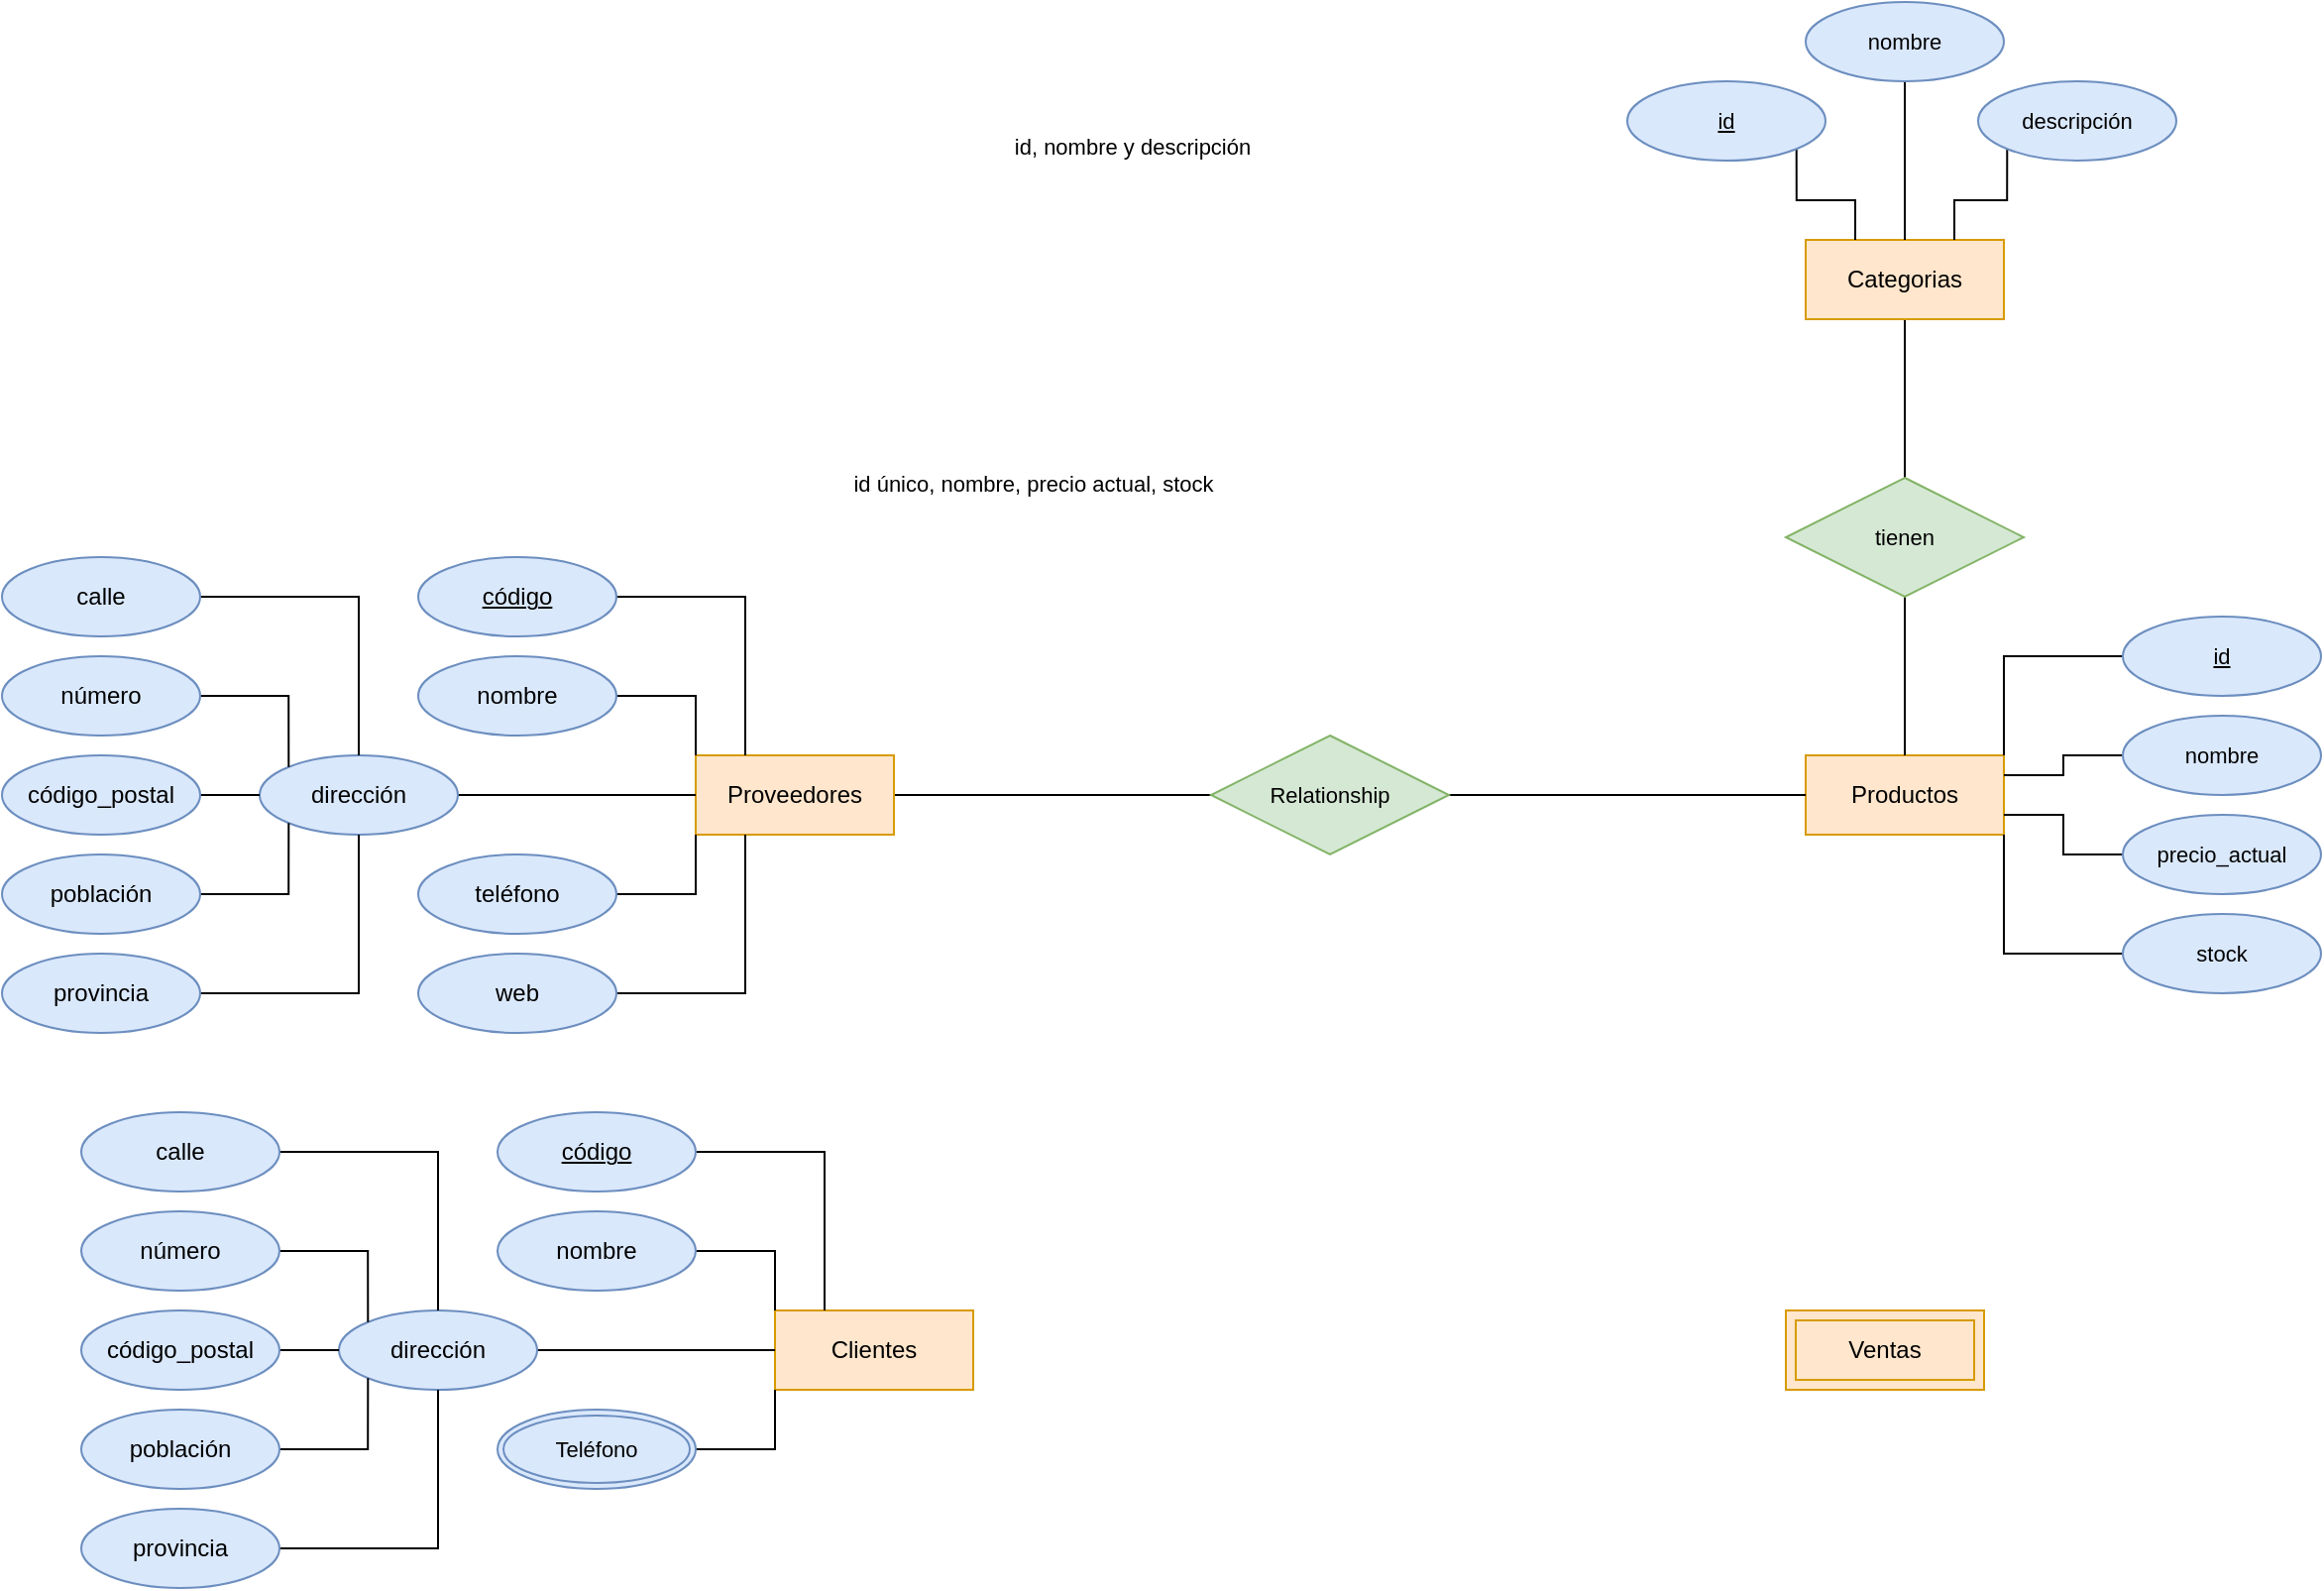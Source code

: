 <mxfile version="22.1.5" type="github">
  <diagram name="Página-1" id="aUQhiJRNW4-tM3lH27NO">
    <mxGraphModel dx="2069" dy="2000" grid="1" gridSize="10" guides="1" tooltips="1" connect="1" arrows="1" fold="1" page="1" pageScale="1" pageWidth="827" pageHeight="1169" math="0" shadow="0">
      <root>
        <mxCell id="0" />
        <mxCell id="1" parent="0" />
        <mxCell id="cgoTvjRIrxcL02AYCNGv-87" style="edgeStyle=orthogonalEdgeStyle;shape=connector;rounded=0;orthogonalLoop=1;jettySize=auto;html=1;exitX=1;exitY=0.5;exitDx=0;exitDy=0;entryX=0;entryY=0.5;entryDx=0;entryDy=0;labelBackgroundColor=default;strokeColor=default;align=center;verticalAlign=middle;fontFamily=Helvetica;fontSize=11;fontColor=default;endArrow=none;endFill=0;" edge="1" parent="1" source="cgoTvjRIrxcL02AYCNGv-2" target="cgoTvjRIrxcL02AYCNGv-86">
          <mxGeometry relative="1" as="geometry" />
        </mxCell>
        <mxCell id="cgoTvjRIrxcL02AYCNGv-2" value="Proveedores" style="whiteSpace=wrap;html=1;align=center;fillColor=#ffe6cc;strokeColor=#d79b00;" vertex="1" parent="1">
          <mxGeometry x="80" y="190" width="100" height="40" as="geometry" />
        </mxCell>
        <mxCell id="cgoTvjRIrxcL02AYCNGv-5" value="Productos" style="whiteSpace=wrap;html=1;align=center;fillColor=#ffe6cc;strokeColor=#d79b00;" vertex="1" parent="1">
          <mxGeometry x="640" y="190" width="100" height="40" as="geometry" />
        </mxCell>
        <mxCell id="cgoTvjRIrxcL02AYCNGv-6" value="Ventas" style="shape=ext;margin=3;double=1;whiteSpace=wrap;html=1;align=center;fillColor=#ffe6cc;strokeColor=#d79b00;" vertex="1" parent="1">
          <mxGeometry x="630" y="470" width="100" height="40" as="geometry" />
        </mxCell>
        <mxCell id="cgoTvjRIrxcL02AYCNGv-13" style="edgeStyle=orthogonalEdgeStyle;rounded=0;orthogonalLoop=1;jettySize=auto;html=1;exitX=1;exitY=0.5;exitDx=0;exitDy=0;entryX=0.25;entryY=0;entryDx=0;entryDy=0;endArrow=none;endFill=0;" edge="1" parent="1" source="cgoTvjRIrxcL02AYCNGv-8" target="cgoTvjRIrxcL02AYCNGv-2">
          <mxGeometry relative="1" as="geometry" />
        </mxCell>
        <mxCell id="cgoTvjRIrxcL02AYCNGv-8" value="código" style="ellipse;whiteSpace=wrap;html=1;align=center;fillColor=#dae8fc;strokeColor=#6c8ebf;fontStyle=4" vertex="1" parent="1">
          <mxGeometry x="-60" y="90" width="100" height="40" as="geometry" />
        </mxCell>
        <mxCell id="cgoTvjRIrxcL02AYCNGv-15" style="edgeStyle=orthogonalEdgeStyle;shape=connector;rounded=0;orthogonalLoop=1;jettySize=auto;html=1;exitX=1;exitY=0.5;exitDx=0;exitDy=0;entryX=0;entryY=0;entryDx=0;entryDy=0;labelBackgroundColor=default;strokeColor=default;align=center;verticalAlign=middle;fontFamily=Helvetica;fontSize=11;fontColor=default;endArrow=none;endFill=0;" edge="1" parent="1" source="cgoTvjRIrxcL02AYCNGv-9" target="cgoTvjRIrxcL02AYCNGv-2">
          <mxGeometry relative="1" as="geometry" />
        </mxCell>
        <mxCell id="cgoTvjRIrxcL02AYCNGv-9" value="nombre" style="ellipse;whiteSpace=wrap;html=1;align=center;fillColor=#dae8fc;strokeColor=#6c8ebf;" vertex="1" parent="1">
          <mxGeometry x="-60" y="140" width="100" height="40" as="geometry" />
        </mxCell>
        <mxCell id="cgoTvjRIrxcL02AYCNGv-17" style="edgeStyle=orthogonalEdgeStyle;shape=connector;rounded=0;orthogonalLoop=1;jettySize=auto;html=1;exitX=1;exitY=0.5;exitDx=0;exitDy=0;entryX=0;entryY=1;entryDx=0;entryDy=0;labelBackgroundColor=default;strokeColor=default;align=center;verticalAlign=middle;fontFamily=Helvetica;fontSize=11;fontColor=default;endArrow=none;endFill=0;" edge="1" parent="1" source="cgoTvjRIrxcL02AYCNGv-10" target="cgoTvjRIrxcL02AYCNGv-2">
          <mxGeometry relative="1" as="geometry" />
        </mxCell>
        <mxCell id="cgoTvjRIrxcL02AYCNGv-10" value="teléfono" style="ellipse;whiteSpace=wrap;html=1;align=center;fillColor=#dae8fc;strokeColor=#6c8ebf;" vertex="1" parent="1">
          <mxGeometry x="-60" y="240" width="100" height="40" as="geometry" />
        </mxCell>
        <mxCell id="cgoTvjRIrxcL02AYCNGv-16" style="edgeStyle=orthogonalEdgeStyle;shape=connector;rounded=0;orthogonalLoop=1;jettySize=auto;html=1;exitX=1;exitY=0.5;exitDx=0;exitDy=0;entryX=0;entryY=0.5;entryDx=0;entryDy=0;labelBackgroundColor=default;strokeColor=default;align=center;verticalAlign=middle;fontFamily=Helvetica;fontSize=11;fontColor=default;endArrow=none;endFill=0;" edge="1" parent="1" source="cgoTvjRIrxcL02AYCNGv-11" target="cgoTvjRIrxcL02AYCNGv-2">
          <mxGeometry relative="1" as="geometry" />
        </mxCell>
        <mxCell id="cgoTvjRIrxcL02AYCNGv-11" value="dirección" style="ellipse;whiteSpace=wrap;html=1;align=center;fillColor=#dae8fc;strokeColor=#6c8ebf;" vertex="1" parent="1">
          <mxGeometry x="-140" y="190" width="100" height="40" as="geometry" />
        </mxCell>
        <mxCell id="cgoTvjRIrxcL02AYCNGv-18" style="edgeStyle=orthogonalEdgeStyle;shape=connector;rounded=0;orthogonalLoop=1;jettySize=auto;html=1;exitX=1;exitY=0.5;exitDx=0;exitDy=0;entryX=0.25;entryY=1;entryDx=0;entryDy=0;labelBackgroundColor=default;strokeColor=default;align=center;verticalAlign=middle;fontFamily=Helvetica;fontSize=11;fontColor=default;endArrow=none;endFill=0;" edge="1" parent="1" source="cgoTvjRIrxcL02AYCNGv-12" target="cgoTvjRIrxcL02AYCNGv-2">
          <mxGeometry relative="1" as="geometry" />
        </mxCell>
        <mxCell id="cgoTvjRIrxcL02AYCNGv-12" value="web" style="ellipse;whiteSpace=wrap;html=1;align=center;fillColor=#dae8fc;strokeColor=#6c8ebf;" vertex="1" parent="1">
          <mxGeometry x="-60" y="290" width="100" height="40" as="geometry" />
        </mxCell>
        <mxCell id="cgoTvjRIrxcL02AYCNGv-28" style="edgeStyle=orthogonalEdgeStyle;shape=connector;rounded=0;orthogonalLoop=1;jettySize=auto;html=1;exitX=1;exitY=0.5;exitDx=0;exitDy=0;entryX=0.5;entryY=0;entryDx=0;entryDy=0;labelBackgroundColor=default;strokeColor=default;align=center;verticalAlign=middle;fontFamily=Helvetica;fontSize=11;fontColor=default;endArrow=none;endFill=0;" edge="1" parent="1" source="cgoTvjRIrxcL02AYCNGv-20" target="cgoTvjRIrxcL02AYCNGv-11">
          <mxGeometry relative="1" as="geometry" />
        </mxCell>
        <mxCell id="cgoTvjRIrxcL02AYCNGv-20" value="calle" style="ellipse;whiteSpace=wrap;html=1;align=center;fillColor=#dae8fc;strokeColor=#6c8ebf;" vertex="1" parent="1">
          <mxGeometry x="-270" y="90" width="100" height="40" as="geometry" />
        </mxCell>
        <mxCell id="cgoTvjRIrxcL02AYCNGv-31" style="edgeStyle=orthogonalEdgeStyle;shape=connector;rounded=0;orthogonalLoop=1;jettySize=auto;html=1;exitX=1;exitY=0.5;exitDx=0;exitDy=0;entryX=0;entryY=0;entryDx=0;entryDy=0;labelBackgroundColor=default;strokeColor=default;align=center;verticalAlign=middle;fontFamily=Helvetica;fontSize=11;fontColor=default;endArrow=none;endFill=0;" edge="1" parent="1" source="cgoTvjRIrxcL02AYCNGv-21" target="cgoTvjRIrxcL02AYCNGv-11">
          <mxGeometry relative="1" as="geometry" />
        </mxCell>
        <mxCell id="cgoTvjRIrxcL02AYCNGv-21" value="número" style="ellipse;whiteSpace=wrap;html=1;align=center;fillColor=#dae8fc;strokeColor=#6c8ebf;" vertex="1" parent="1">
          <mxGeometry x="-270" y="140" width="100" height="40" as="geometry" />
        </mxCell>
        <mxCell id="cgoTvjRIrxcL02AYCNGv-32" style="edgeStyle=orthogonalEdgeStyle;shape=connector;rounded=0;orthogonalLoop=1;jettySize=auto;html=1;exitX=1;exitY=0.5;exitDx=0;exitDy=0;entryX=0;entryY=0.5;entryDx=0;entryDy=0;labelBackgroundColor=default;strokeColor=default;align=center;verticalAlign=middle;fontFamily=Helvetica;fontSize=11;fontColor=default;endArrow=none;endFill=0;" edge="1" parent="1" source="cgoTvjRIrxcL02AYCNGv-22" target="cgoTvjRIrxcL02AYCNGv-11">
          <mxGeometry relative="1" as="geometry" />
        </mxCell>
        <mxCell id="cgoTvjRIrxcL02AYCNGv-22" value="código_postal" style="ellipse;whiteSpace=wrap;html=1;align=center;fillColor=#dae8fc;strokeColor=#6c8ebf;" vertex="1" parent="1">
          <mxGeometry x="-270" y="190" width="100" height="40" as="geometry" />
        </mxCell>
        <mxCell id="cgoTvjRIrxcL02AYCNGv-30" style="edgeStyle=orthogonalEdgeStyle;shape=connector;rounded=0;orthogonalLoop=1;jettySize=auto;html=1;exitX=1;exitY=0.5;exitDx=0;exitDy=0;entryX=0;entryY=1;entryDx=0;entryDy=0;labelBackgroundColor=default;strokeColor=default;align=center;verticalAlign=middle;fontFamily=Helvetica;fontSize=11;fontColor=default;endArrow=none;endFill=0;" edge="1" parent="1" source="cgoTvjRIrxcL02AYCNGv-23" target="cgoTvjRIrxcL02AYCNGv-11">
          <mxGeometry relative="1" as="geometry" />
        </mxCell>
        <mxCell id="cgoTvjRIrxcL02AYCNGv-23" value="población" style="ellipse;whiteSpace=wrap;html=1;align=center;fillColor=#dae8fc;strokeColor=#6c8ebf;" vertex="1" parent="1">
          <mxGeometry x="-270" y="240" width="100" height="40" as="geometry" />
        </mxCell>
        <mxCell id="cgoTvjRIrxcL02AYCNGv-29" style="edgeStyle=orthogonalEdgeStyle;shape=connector;rounded=0;orthogonalLoop=1;jettySize=auto;html=1;exitX=1;exitY=0.5;exitDx=0;exitDy=0;entryX=0.5;entryY=1;entryDx=0;entryDy=0;labelBackgroundColor=default;strokeColor=default;align=center;verticalAlign=middle;fontFamily=Helvetica;fontSize=11;fontColor=default;endArrow=none;endFill=0;" edge="1" parent="1" source="cgoTvjRIrxcL02AYCNGv-24" target="cgoTvjRIrxcL02AYCNGv-11">
          <mxGeometry relative="1" as="geometry" />
        </mxCell>
        <mxCell id="cgoTvjRIrxcL02AYCNGv-24" value="provincia" style="ellipse;whiteSpace=wrap;html=1;align=center;fillColor=#dae8fc;strokeColor=#6c8ebf;" vertex="1" parent="1">
          <mxGeometry x="-270" y="290" width="100" height="40" as="geometry" />
        </mxCell>
        <mxCell id="cgoTvjRIrxcL02AYCNGv-49" value="Clientes" style="whiteSpace=wrap;html=1;align=center;fillColor=#ffe6cc;strokeColor=#d79b00;" vertex="1" parent="1">
          <mxGeometry x="120" y="470" width="100" height="40" as="geometry" />
        </mxCell>
        <mxCell id="cgoTvjRIrxcL02AYCNGv-50" style="edgeStyle=orthogonalEdgeStyle;rounded=0;orthogonalLoop=1;jettySize=auto;html=1;exitX=1;exitY=0.5;exitDx=0;exitDy=0;entryX=0.25;entryY=0;entryDx=0;entryDy=0;endArrow=none;endFill=0;" edge="1" parent="1" source="cgoTvjRIrxcL02AYCNGv-51" target="cgoTvjRIrxcL02AYCNGv-49">
          <mxGeometry relative="1" as="geometry" />
        </mxCell>
        <mxCell id="cgoTvjRIrxcL02AYCNGv-51" value="código" style="ellipse;whiteSpace=wrap;html=1;align=center;fillColor=#dae8fc;strokeColor=#6c8ebf;fontStyle=4" vertex="1" parent="1">
          <mxGeometry x="-20" y="370" width="100" height="40" as="geometry" />
        </mxCell>
        <mxCell id="cgoTvjRIrxcL02AYCNGv-52" style="edgeStyle=orthogonalEdgeStyle;shape=connector;rounded=0;orthogonalLoop=1;jettySize=auto;html=1;exitX=1;exitY=0.5;exitDx=0;exitDy=0;entryX=0;entryY=0;entryDx=0;entryDy=0;labelBackgroundColor=default;strokeColor=default;align=center;verticalAlign=middle;fontFamily=Helvetica;fontSize=11;fontColor=default;endArrow=none;endFill=0;" edge="1" parent="1" source="cgoTvjRIrxcL02AYCNGv-53" target="cgoTvjRIrxcL02AYCNGv-49">
          <mxGeometry relative="1" as="geometry" />
        </mxCell>
        <mxCell id="cgoTvjRIrxcL02AYCNGv-53" value="nombre" style="ellipse;whiteSpace=wrap;html=1;align=center;fillColor=#dae8fc;strokeColor=#6c8ebf;" vertex="1" parent="1">
          <mxGeometry x="-20" y="420" width="100" height="40" as="geometry" />
        </mxCell>
        <mxCell id="cgoTvjRIrxcL02AYCNGv-56" style="edgeStyle=orthogonalEdgeStyle;shape=connector;rounded=0;orthogonalLoop=1;jettySize=auto;html=1;exitX=1;exitY=0.5;exitDx=0;exitDy=0;entryX=0;entryY=0.5;entryDx=0;entryDy=0;labelBackgroundColor=default;strokeColor=default;align=center;verticalAlign=middle;fontFamily=Helvetica;fontSize=11;fontColor=default;endArrow=none;endFill=0;" edge="1" parent="1" source="cgoTvjRIrxcL02AYCNGv-57" target="cgoTvjRIrxcL02AYCNGv-49">
          <mxGeometry relative="1" as="geometry" />
        </mxCell>
        <mxCell id="cgoTvjRIrxcL02AYCNGv-57" value="dirección" style="ellipse;whiteSpace=wrap;html=1;align=center;fillColor=#dae8fc;strokeColor=#6c8ebf;" vertex="1" parent="1">
          <mxGeometry x="-100" y="470" width="100" height="40" as="geometry" />
        </mxCell>
        <mxCell id="cgoTvjRIrxcL02AYCNGv-60" style="edgeStyle=orthogonalEdgeStyle;shape=connector;rounded=0;orthogonalLoop=1;jettySize=auto;html=1;exitX=1;exitY=0.5;exitDx=0;exitDy=0;entryX=0.5;entryY=0;entryDx=0;entryDy=0;labelBackgroundColor=default;strokeColor=default;align=center;verticalAlign=middle;fontFamily=Helvetica;fontSize=11;fontColor=default;endArrow=none;endFill=0;" edge="1" parent="1" source="cgoTvjRIrxcL02AYCNGv-61" target="cgoTvjRIrxcL02AYCNGv-57">
          <mxGeometry relative="1" as="geometry" />
        </mxCell>
        <mxCell id="cgoTvjRIrxcL02AYCNGv-61" value="calle" style="ellipse;whiteSpace=wrap;html=1;align=center;fillColor=#dae8fc;strokeColor=#6c8ebf;" vertex="1" parent="1">
          <mxGeometry x="-230" y="370" width="100" height="40" as="geometry" />
        </mxCell>
        <mxCell id="cgoTvjRIrxcL02AYCNGv-62" style="edgeStyle=orthogonalEdgeStyle;shape=connector;rounded=0;orthogonalLoop=1;jettySize=auto;html=1;exitX=1;exitY=0.5;exitDx=0;exitDy=0;entryX=0;entryY=0;entryDx=0;entryDy=0;labelBackgroundColor=default;strokeColor=default;align=center;verticalAlign=middle;fontFamily=Helvetica;fontSize=11;fontColor=default;endArrow=none;endFill=0;" edge="1" parent="1" source="cgoTvjRIrxcL02AYCNGv-63" target="cgoTvjRIrxcL02AYCNGv-57">
          <mxGeometry relative="1" as="geometry" />
        </mxCell>
        <mxCell id="cgoTvjRIrxcL02AYCNGv-63" value="número" style="ellipse;whiteSpace=wrap;html=1;align=center;fillColor=#dae8fc;strokeColor=#6c8ebf;" vertex="1" parent="1">
          <mxGeometry x="-230" y="420" width="100" height="40" as="geometry" />
        </mxCell>
        <mxCell id="cgoTvjRIrxcL02AYCNGv-64" style="edgeStyle=orthogonalEdgeStyle;shape=connector;rounded=0;orthogonalLoop=1;jettySize=auto;html=1;exitX=1;exitY=0.5;exitDx=0;exitDy=0;entryX=0;entryY=0.5;entryDx=0;entryDy=0;labelBackgroundColor=default;strokeColor=default;align=center;verticalAlign=middle;fontFamily=Helvetica;fontSize=11;fontColor=default;endArrow=none;endFill=0;" edge="1" parent="1" source="cgoTvjRIrxcL02AYCNGv-65" target="cgoTvjRIrxcL02AYCNGv-57">
          <mxGeometry relative="1" as="geometry" />
        </mxCell>
        <mxCell id="cgoTvjRIrxcL02AYCNGv-65" value="código_postal" style="ellipse;whiteSpace=wrap;html=1;align=center;fillColor=#dae8fc;strokeColor=#6c8ebf;" vertex="1" parent="1">
          <mxGeometry x="-230" y="470" width="100" height="40" as="geometry" />
        </mxCell>
        <mxCell id="cgoTvjRIrxcL02AYCNGv-66" style="edgeStyle=orthogonalEdgeStyle;shape=connector;rounded=0;orthogonalLoop=1;jettySize=auto;html=1;exitX=1;exitY=0.5;exitDx=0;exitDy=0;entryX=0;entryY=1;entryDx=0;entryDy=0;labelBackgroundColor=default;strokeColor=default;align=center;verticalAlign=middle;fontFamily=Helvetica;fontSize=11;fontColor=default;endArrow=none;endFill=0;" edge="1" parent="1" source="cgoTvjRIrxcL02AYCNGv-67" target="cgoTvjRIrxcL02AYCNGv-57">
          <mxGeometry relative="1" as="geometry" />
        </mxCell>
        <mxCell id="cgoTvjRIrxcL02AYCNGv-67" value="población" style="ellipse;whiteSpace=wrap;html=1;align=center;fillColor=#dae8fc;strokeColor=#6c8ebf;" vertex="1" parent="1">
          <mxGeometry x="-230" y="520" width="100" height="40" as="geometry" />
        </mxCell>
        <mxCell id="cgoTvjRIrxcL02AYCNGv-68" style="edgeStyle=orthogonalEdgeStyle;shape=connector;rounded=0;orthogonalLoop=1;jettySize=auto;html=1;exitX=1;exitY=0.5;exitDx=0;exitDy=0;entryX=0.5;entryY=1;entryDx=0;entryDy=0;labelBackgroundColor=default;strokeColor=default;align=center;verticalAlign=middle;fontFamily=Helvetica;fontSize=11;fontColor=default;endArrow=none;endFill=0;" edge="1" parent="1" source="cgoTvjRIrxcL02AYCNGv-69" target="cgoTvjRIrxcL02AYCNGv-57">
          <mxGeometry relative="1" as="geometry" />
        </mxCell>
        <mxCell id="cgoTvjRIrxcL02AYCNGv-69" value="provincia" style="ellipse;whiteSpace=wrap;html=1;align=center;fillColor=#dae8fc;strokeColor=#6c8ebf;" vertex="1" parent="1">
          <mxGeometry x="-230" y="570" width="100" height="40" as="geometry" />
        </mxCell>
        <mxCell id="cgoTvjRIrxcL02AYCNGv-71" style="edgeStyle=orthogonalEdgeStyle;shape=connector;rounded=0;orthogonalLoop=1;jettySize=auto;html=1;exitX=1;exitY=0.5;exitDx=0;exitDy=0;entryX=0;entryY=1;entryDx=0;entryDy=0;labelBackgroundColor=default;strokeColor=default;align=center;verticalAlign=middle;fontFamily=Helvetica;fontSize=11;fontColor=default;endArrow=none;endFill=0;" edge="1" parent="1" source="cgoTvjRIrxcL02AYCNGv-70" target="cgoTvjRIrxcL02AYCNGv-49">
          <mxGeometry relative="1" as="geometry" />
        </mxCell>
        <mxCell id="cgoTvjRIrxcL02AYCNGv-70" value="Teléfono" style="ellipse;shape=doubleEllipse;margin=3;whiteSpace=wrap;html=1;align=center;fontFamily=Helvetica;fontSize=11;fillColor=#dae8fc;strokeColor=#6c8ebf;" vertex="1" parent="1">
          <mxGeometry x="-20" y="520" width="100" height="40" as="geometry" />
        </mxCell>
        <mxCell id="cgoTvjRIrxcL02AYCNGv-85" style="edgeStyle=orthogonalEdgeStyle;shape=connector;rounded=0;orthogonalLoop=1;jettySize=auto;html=1;exitX=0.5;exitY=1;exitDx=0;exitDy=0;entryX=0.5;entryY=0;entryDx=0;entryDy=0;labelBackgroundColor=default;strokeColor=default;align=center;verticalAlign=middle;fontFamily=Helvetica;fontSize=11;fontColor=default;endArrow=none;endFill=0;" edge="1" parent="1" source="cgoTvjRIrxcL02AYCNGv-72" target="cgoTvjRIrxcL02AYCNGv-83">
          <mxGeometry relative="1" as="geometry" />
        </mxCell>
        <mxCell id="cgoTvjRIrxcL02AYCNGv-72" value="Categorias" style="whiteSpace=wrap;html=1;align=center;fillColor=#ffe6cc;strokeColor=#d79b00;" vertex="1" parent="1">
          <mxGeometry x="640" y="-70" width="100" height="40" as="geometry" />
        </mxCell>
        <mxCell id="cgoTvjRIrxcL02AYCNGv-74" value="id único, nombre, precio actual, stock" style="text;html=1;align=center;verticalAlign=middle;resizable=0;points=[];autosize=1;strokeColor=none;fillColor=none;fontSize=11;fontFamily=Helvetica;fontColor=default;" vertex="1" parent="1">
          <mxGeometry x="145" y="38" width="210" height="30" as="geometry" />
        </mxCell>
        <mxCell id="cgoTvjRIrxcL02AYCNGv-79" style="edgeStyle=orthogonalEdgeStyle;shape=connector;rounded=0;orthogonalLoop=1;jettySize=auto;html=1;exitX=0;exitY=0.5;exitDx=0;exitDy=0;entryX=1;entryY=0;entryDx=0;entryDy=0;labelBackgroundColor=default;strokeColor=default;align=center;verticalAlign=middle;fontFamily=Helvetica;fontSize=11;fontColor=default;endArrow=none;endFill=0;" edge="1" parent="1" source="cgoTvjRIrxcL02AYCNGv-75" target="cgoTvjRIrxcL02AYCNGv-5">
          <mxGeometry relative="1" as="geometry" />
        </mxCell>
        <mxCell id="cgoTvjRIrxcL02AYCNGv-75" value="id" style="ellipse;whiteSpace=wrap;html=1;align=center;fontFamily=Helvetica;fontSize=11;fillColor=#dae8fc;strokeColor=#6c8ebf;fontStyle=4" vertex="1" parent="1">
          <mxGeometry x="800" y="120" width="100" height="40" as="geometry" />
        </mxCell>
        <mxCell id="cgoTvjRIrxcL02AYCNGv-80" style="edgeStyle=orthogonalEdgeStyle;shape=connector;rounded=0;orthogonalLoop=1;jettySize=auto;html=1;exitX=0;exitY=0.5;exitDx=0;exitDy=0;entryX=1;entryY=0.25;entryDx=0;entryDy=0;labelBackgroundColor=default;strokeColor=default;align=center;verticalAlign=middle;fontFamily=Helvetica;fontSize=11;fontColor=default;endArrow=none;endFill=0;" edge="1" parent="1" source="cgoTvjRIrxcL02AYCNGv-76" target="cgoTvjRIrxcL02AYCNGv-5">
          <mxGeometry relative="1" as="geometry" />
        </mxCell>
        <mxCell id="cgoTvjRIrxcL02AYCNGv-76" value="nombre" style="ellipse;whiteSpace=wrap;html=1;align=center;fontFamily=Helvetica;fontSize=11;fillColor=#dae8fc;strokeColor=#6c8ebf;" vertex="1" parent="1">
          <mxGeometry x="800" y="170" width="100" height="40" as="geometry" />
        </mxCell>
        <mxCell id="cgoTvjRIrxcL02AYCNGv-82" style="edgeStyle=orthogonalEdgeStyle;shape=connector;rounded=0;orthogonalLoop=1;jettySize=auto;html=1;exitX=0;exitY=0.5;exitDx=0;exitDy=0;entryX=1;entryY=1;entryDx=0;entryDy=0;labelBackgroundColor=default;strokeColor=default;align=center;verticalAlign=middle;fontFamily=Helvetica;fontSize=11;fontColor=default;endArrow=none;endFill=0;" edge="1" parent="1" source="cgoTvjRIrxcL02AYCNGv-77" target="cgoTvjRIrxcL02AYCNGv-5">
          <mxGeometry relative="1" as="geometry" />
        </mxCell>
        <mxCell id="cgoTvjRIrxcL02AYCNGv-77" value="stock" style="ellipse;whiteSpace=wrap;html=1;align=center;fontFamily=Helvetica;fontSize=11;fillColor=#dae8fc;strokeColor=#6c8ebf;" vertex="1" parent="1">
          <mxGeometry x="800" y="270" width="100" height="40" as="geometry" />
        </mxCell>
        <mxCell id="cgoTvjRIrxcL02AYCNGv-81" style="edgeStyle=orthogonalEdgeStyle;shape=connector;rounded=0;orthogonalLoop=1;jettySize=auto;html=1;exitX=0;exitY=0.5;exitDx=0;exitDy=0;entryX=1;entryY=0.75;entryDx=0;entryDy=0;labelBackgroundColor=default;strokeColor=default;align=center;verticalAlign=middle;fontFamily=Helvetica;fontSize=11;fontColor=default;endArrow=none;endFill=0;" edge="1" parent="1" source="cgoTvjRIrxcL02AYCNGv-78" target="cgoTvjRIrxcL02AYCNGv-5">
          <mxGeometry relative="1" as="geometry" />
        </mxCell>
        <mxCell id="cgoTvjRIrxcL02AYCNGv-78" value="precio_actual" style="ellipse;whiteSpace=wrap;html=1;align=center;fontFamily=Helvetica;fontSize=11;fillColor=#dae8fc;strokeColor=#6c8ebf;" vertex="1" parent="1">
          <mxGeometry x="800" y="220" width="100" height="40" as="geometry" />
        </mxCell>
        <mxCell id="cgoTvjRIrxcL02AYCNGv-84" style="edgeStyle=orthogonalEdgeStyle;shape=connector;rounded=0;orthogonalLoop=1;jettySize=auto;html=1;exitX=0.5;exitY=1;exitDx=0;exitDy=0;entryX=0.5;entryY=0;entryDx=0;entryDy=0;labelBackgroundColor=default;strokeColor=default;align=center;verticalAlign=middle;fontFamily=Helvetica;fontSize=11;fontColor=default;endArrow=none;endFill=0;" edge="1" parent="1" source="cgoTvjRIrxcL02AYCNGv-83" target="cgoTvjRIrxcL02AYCNGv-5">
          <mxGeometry relative="1" as="geometry" />
        </mxCell>
        <mxCell id="cgoTvjRIrxcL02AYCNGv-83" value="tienen" style="shape=rhombus;perimeter=rhombusPerimeter;whiteSpace=wrap;html=1;align=center;fontFamily=Helvetica;fontSize=11;fillColor=#d5e8d4;strokeColor=#82b366;" vertex="1" parent="1">
          <mxGeometry x="630" y="50" width="120" height="60" as="geometry" />
        </mxCell>
        <mxCell id="cgoTvjRIrxcL02AYCNGv-88" style="edgeStyle=orthogonalEdgeStyle;shape=connector;rounded=0;orthogonalLoop=1;jettySize=auto;html=1;exitX=1;exitY=0.5;exitDx=0;exitDy=0;entryX=0;entryY=0.5;entryDx=0;entryDy=0;labelBackgroundColor=default;strokeColor=default;align=center;verticalAlign=middle;fontFamily=Helvetica;fontSize=11;fontColor=default;endArrow=none;endFill=0;" edge="1" parent="1" source="cgoTvjRIrxcL02AYCNGv-86" target="cgoTvjRIrxcL02AYCNGv-5">
          <mxGeometry relative="1" as="geometry" />
        </mxCell>
        <mxCell id="cgoTvjRIrxcL02AYCNGv-86" value="Relationship" style="shape=rhombus;perimeter=rhombusPerimeter;whiteSpace=wrap;html=1;align=center;fontFamily=Helvetica;fontSize=11;fillColor=#d5e8d4;strokeColor=#82b366;" vertex="1" parent="1">
          <mxGeometry x="340" y="180" width="120" height="60" as="geometry" />
        </mxCell>
        <mxCell id="cgoTvjRIrxcL02AYCNGv-89" value="id, nombre y descripción" style="text;html=1;align=center;verticalAlign=middle;resizable=0;points=[];autosize=1;strokeColor=none;fillColor=none;fontSize=11;fontFamily=Helvetica;fontColor=default;" vertex="1" parent="1">
          <mxGeometry x="230" y="-132" width="140" height="30" as="geometry" />
        </mxCell>
        <mxCell id="cgoTvjRIrxcL02AYCNGv-102" style="edgeStyle=orthogonalEdgeStyle;shape=connector;rounded=0;orthogonalLoop=1;jettySize=auto;html=1;exitX=1;exitY=1;exitDx=0;exitDy=0;entryX=0.25;entryY=0;entryDx=0;entryDy=0;labelBackgroundColor=default;strokeColor=default;align=center;verticalAlign=middle;fontFamily=Helvetica;fontSize=11;fontColor=default;endArrow=none;endFill=0;" edge="1" parent="1" source="cgoTvjRIrxcL02AYCNGv-90" target="cgoTvjRIrxcL02AYCNGv-72">
          <mxGeometry relative="1" as="geometry" />
        </mxCell>
        <mxCell id="cgoTvjRIrxcL02AYCNGv-90" value="id" style="ellipse;whiteSpace=wrap;html=1;align=center;fontFamily=Helvetica;fontSize=11;fillColor=#dae8fc;strokeColor=#6c8ebf;fontStyle=4" vertex="1" parent="1">
          <mxGeometry x="550" y="-150" width="100" height="40" as="geometry" />
        </mxCell>
        <mxCell id="cgoTvjRIrxcL02AYCNGv-99" style="edgeStyle=orthogonalEdgeStyle;shape=connector;rounded=0;orthogonalLoop=1;jettySize=auto;html=1;exitX=0.5;exitY=1;exitDx=0;exitDy=0;entryX=0.5;entryY=0;entryDx=0;entryDy=0;labelBackgroundColor=default;strokeColor=default;align=center;verticalAlign=middle;fontFamily=Helvetica;fontSize=11;fontColor=default;endArrow=none;endFill=0;" edge="1" parent="1" source="cgoTvjRIrxcL02AYCNGv-91" target="cgoTvjRIrxcL02AYCNGv-72">
          <mxGeometry relative="1" as="geometry" />
        </mxCell>
        <mxCell id="cgoTvjRIrxcL02AYCNGv-91" value="nombre" style="ellipse;whiteSpace=wrap;html=1;align=center;fontFamily=Helvetica;fontSize=11;fillColor=#dae8fc;strokeColor=#6c8ebf;" vertex="1" parent="1">
          <mxGeometry x="640" y="-190" width="100" height="40" as="geometry" />
        </mxCell>
        <mxCell id="cgoTvjRIrxcL02AYCNGv-101" style="edgeStyle=orthogonalEdgeStyle;shape=connector;rounded=0;orthogonalLoop=1;jettySize=auto;html=1;exitX=0;exitY=1;exitDx=0;exitDy=0;entryX=0.75;entryY=0;entryDx=0;entryDy=0;labelBackgroundColor=default;strokeColor=default;align=center;verticalAlign=middle;fontFamily=Helvetica;fontSize=11;fontColor=default;endArrow=none;endFill=0;" edge="1" parent="1" source="cgoTvjRIrxcL02AYCNGv-92" target="cgoTvjRIrxcL02AYCNGv-72">
          <mxGeometry relative="1" as="geometry" />
        </mxCell>
        <mxCell id="cgoTvjRIrxcL02AYCNGv-92" value="descripción" style="ellipse;whiteSpace=wrap;html=1;align=center;fontFamily=Helvetica;fontSize=11;fillColor=#dae8fc;strokeColor=#6c8ebf;" vertex="1" parent="1">
          <mxGeometry x="727" y="-150" width="100" height="40" as="geometry" />
        </mxCell>
      </root>
    </mxGraphModel>
  </diagram>
</mxfile>

